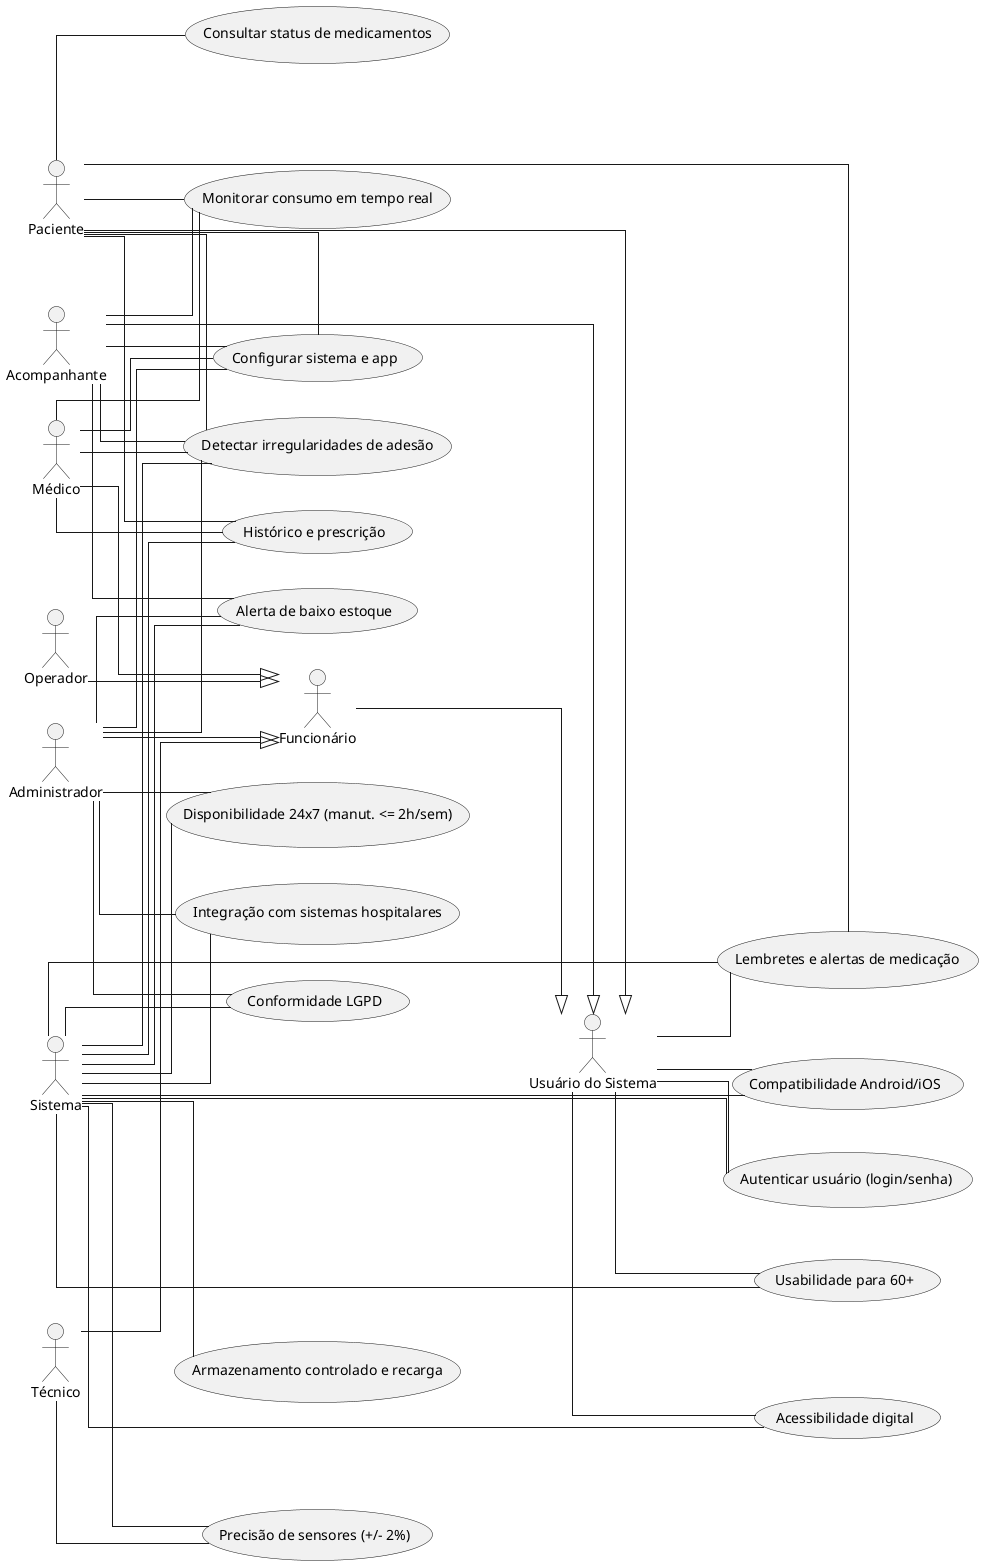 @startuml casoUso-smartmed

left to right direction
skinparam linetype ortho

' =========================
' Atores
' =========================
actor "Usuário do Sistema" as UsuarioDoSistema
actor "Funcionário" as Funcionario
actor "Paciente" as Paciente
actor "Operador" as Operador
actor "Médico" as Medico
actor "Técnico" as Tecnico
actor "Acompanhante" as Acompanhante
actor "Administrador" as Administrador
actor "Sistema" as Sistema

' Heranças (seguindo um hospital real)
Funcionario --|> UsuarioDoSistema
Paciente --|> UsuarioDoSistema
Acompanhante --|> UsuarioDoSistema
Operador --|> Funcionario
Medico --|> Funcionario
Tecnico --|> Funcionario
Administrador --|> Funcionario

' =========================
' Casos de uso — nomes precisos e condensados
' =========================
' Notificações/lembretes (consolida UC1, UC4, UC7)
usecase "Lembretes e alertas de medicação" as UC_Notifs

' Status e monitoramento
usecase "Consultar status de medicamentos" as UC_Status        
usecase "Monitorar consumo em tempo real" as UC_Monitor        
usecase "Detectar irregularidades de adesão" as UC_Irregs      

' Armazenamento e reabastecimento (consolida UC3, UC9)
usecase "Armazenamento controlado e recarga" as UC_Storage

' Configurações (consolida UC5, UC11)
usecase "Configurar sistema e app" as UC_Config

' Baixo estoque / reabastecimento
usecase "Alerta de baixo estoque" as UC_LowStock               
' Histórico e prescrição
usecase "Histórico e prescrição" as UC_HistoryRx               

' Requisitos não-funcionais / plataforma
usecase "Disponibilidade 24x7 (manut. <= 2h/sem)" as UC_Avail  
usecase "Precisão de sensores (+/- 2%)" as UC_Sensors          
usecase "Compatibilidade Android/iOS" as UC_Mobile             
usecase "Autenticar usuário (login/senha)" as UC_Auth          
usecase "Integração com sistemas hospitalares" as UC_Integr   
usecase "Usabilidade para 60+" as UC_UXSenior                  
usecase "Conformidade LGPD" as UC_LGPD                        
usecase "Acessibilidade digital" as UC_A11y                   

' =========================
' Associações ator–caso de uso
' =========================
' Lembretes e alertas de medicação
Sistema -- UC_Notifs
Paciente -- UC_Notifs
UsuarioDoSistema -- UC_Notifs

' Status / monitoramento / irregularidades
Paciente -- UC_Status
Medico -- UC_Monitor
Acompanhante -- UC_Monitor
Paciente -- UC_Monitor
Sistema -- UC_Irregs
Paciente -- UC_Irregs
Medico -- UC_Irregs
Acompanhante -- UC_Irregs
Administrador -- UC_Irregs

' Armazenamento e recarga
Sistema -- UC_Storage

' Configurações
Administrador -- UC_Config
Paciente -- UC_Config
Acompanhante -- UC_Config
Medico -- UC_Config

' Baixo estoque
Sistema -- UC_LowStock
Administrador -- UC_LowStock
Acompanhante -- UC_LowStock

' Histórico e prescrição
Sistema -- UC_HistoryRx
Medico -- UC_HistoryRx
Paciente -- UC_HistoryRx

' Disponibilidade / manutenção
Sistema -- UC_Avail
Administrador -- UC_Avail

' Sensores
Sistema -- UC_Sensors
Tecnico -- UC_Sensors

' Compatibilidade do app
Sistema -- UC_Mobile
UsuarioDoSistema -- UC_Mobile

' Autenticação
UsuarioDoSistema -- UC_Auth
Sistema -- UC_Auth

' Integrações
Administrador -- UC_Integr
Sistema -- UC_Integr

' UX sênior
Sistema -- UC_UXSenior
UsuarioDoSistema -- UC_UXSenior

' LGPD
Sistema -- UC_LGPD
Administrador -- UC_LGPD

' Acessibilidade
Sistema -- UC_A11y
UsuarioDoSistema -- UC_A11y

@enduml
